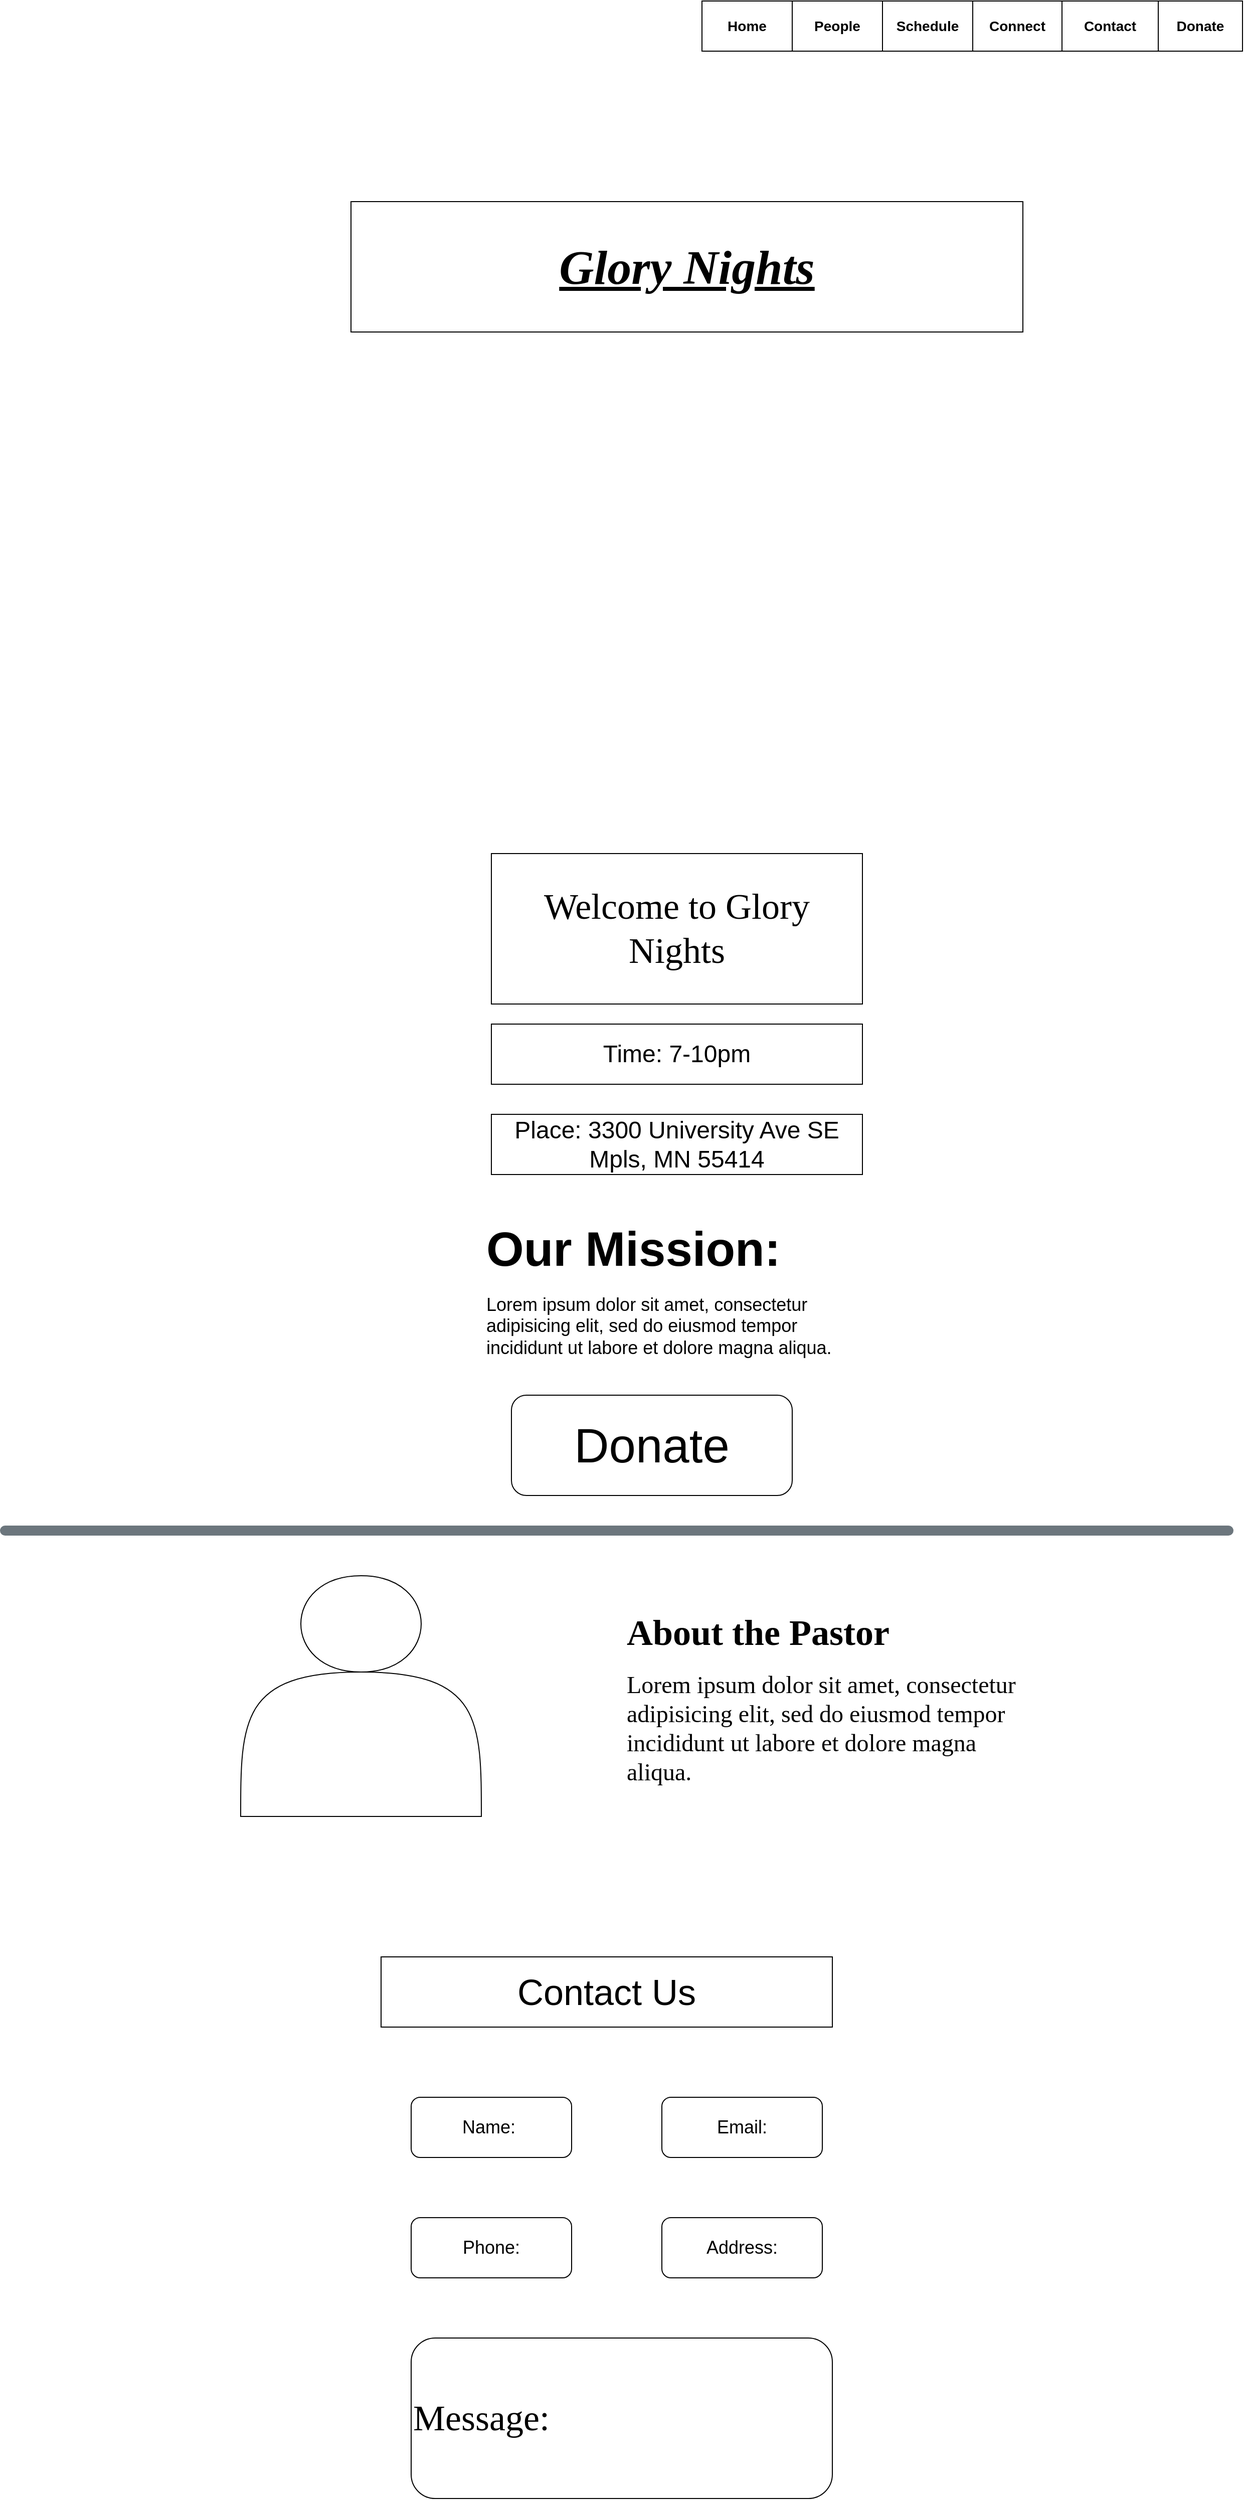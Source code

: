 <mxfile version="22.1.0" type="github">
  <diagram name="Page-1" id="c9db0220-8083-56f3-ca83-edcdcd058819">
    <mxGraphModel dx="1615" dy="834" grid="1" gridSize="10" guides="1" tooltips="1" connect="1" arrows="1" fold="1" page="1" pageScale="1.5" pageWidth="826" pageHeight="1169" background="none" math="0" shadow="0">
      <root>
        <mxCell id="0" style=";html=1;" />
        <mxCell id="1" style=";html=1;" parent="0" />
        <mxCell id="Up6wFOyI7apjWB9UmXf5-1" value="&lt;font face=&quot;Times New Roman&quot; style=&quot;font-size: 48px;&quot;&gt;&lt;b&gt;&lt;u&gt;&lt;i&gt;Glory Nights&lt;/i&gt;&lt;/u&gt;&lt;/b&gt;&lt;/font&gt;" style="rounded=0;whiteSpace=wrap;html=1;" vertex="1" parent="1">
          <mxGeometry x="350" y="200" width="670" height="130" as="geometry" />
        </mxCell>
        <mxCell id="Up6wFOyI7apjWB9UmXf5-3" value="" style="shape=table;startSize=0;container=1;collapsible=0;childLayout=tableLayout;" vertex="1" parent="1">
          <mxGeometry x="700" width="539" height="50" as="geometry" />
        </mxCell>
        <mxCell id="Up6wFOyI7apjWB9UmXf5-4" value="" style="shape=tableRow;horizontal=0;startSize=0;swimlaneHead=0;swimlaneBody=0;strokeColor=inherit;top=0;left=0;bottom=0;right=0;collapsible=0;dropTarget=0;fillColor=none;points=[[0,0.5],[1,0.5]];portConstraint=eastwest;" vertex="1" parent="Up6wFOyI7apjWB9UmXf5-3">
          <mxGeometry width="539" height="50" as="geometry" />
        </mxCell>
        <mxCell id="Up6wFOyI7apjWB9UmXf5-5" value="&lt;font style=&quot;font-size: 14px;&quot;&gt;&lt;b&gt;Home&lt;/b&gt;&lt;/font&gt;" style="shape=partialRectangle;html=1;whiteSpace=wrap;connectable=0;strokeColor=inherit;overflow=hidden;fillColor=none;top=0;left=0;bottom=0;right=0;pointerEvents=1;" vertex="1" parent="Up6wFOyI7apjWB9UmXf5-4">
          <mxGeometry width="90" height="50" as="geometry">
            <mxRectangle width="90" height="50" as="alternateBounds" />
          </mxGeometry>
        </mxCell>
        <mxCell id="Up6wFOyI7apjWB9UmXf5-6" value="&lt;font style=&quot;font-size: 14px;&quot;&gt;&lt;b&gt;People&lt;/b&gt;&lt;/font&gt;" style="shape=partialRectangle;html=1;whiteSpace=wrap;connectable=0;strokeColor=inherit;overflow=hidden;fillColor=none;top=0;left=0;bottom=0;right=0;pointerEvents=1;" vertex="1" parent="Up6wFOyI7apjWB9UmXf5-4">
          <mxGeometry x="90" width="90" height="50" as="geometry">
            <mxRectangle width="90" height="50" as="alternateBounds" />
          </mxGeometry>
        </mxCell>
        <mxCell id="Up6wFOyI7apjWB9UmXf5-7" value="&lt;font style=&quot;font-size: 14px;&quot;&gt;&lt;b&gt;Schedule&lt;/b&gt;&lt;/font&gt;" style="shape=partialRectangle;html=1;whiteSpace=wrap;connectable=0;strokeColor=inherit;overflow=hidden;fillColor=none;top=0;left=0;bottom=0;right=0;pointerEvents=1;" vertex="1" parent="Up6wFOyI7apjWB9UmXf5-4">
          <mxGeometry x="180" width="90" height="50" as="geometry">
            <mxRectangle width="90" height="50" as="alternateBounds" />
          </mxGeometry>
        </mxCell>
        <mxCell id="Up6wFOyI7apjWB9UmXf5-8" value="&lt;font style=&quot;font-size: 14px;&quot;&gt;&lt;b&gt;Connect&lt;/b&gt;&lt;/font&gt;" style="shape=partialRectangle;html=1;whiteSpace=wrap;connectable=0;strokeColor=inherit;overflow=hidden;fillColor=none;top=0;left=0;bottom=0;right=0;pointerEvents=1;" vertex="1" parent="Up6wFOyI7apjWB9UmXf5-4">
          <mxGeometry x="270" width="89" height="50" as="geometry">
            <mxRectangle width="89" height="50" as="alternateBounds" />
          </mxGeometry>
        </mxCell>
        <mxCell id="Up6wFOyI7apjWB9UmXf5-9" value="&lt;font style=&quot;font-size: 14px;&quot;&gt;&lt;b&gt;Contact&lt;/b&gt;&lt;/font&gt;" style="shape=partialRectangle;html=1;whiteSpace=wrap;connectable=0;strokeColor=inherit;overflow=hidden;fillColor=none;top=0;left=0;bottom=0;right=0;pointerEvents=1;" vertex="1" parent="Up6wFOyI7apjWB9UmXf5-4">
          <mxGeometry x="359" width="96" height="50" as="geometry">
            <mxRectangle width="96" height="50" as="alternateBounds" />
          </mxGeometry>
        </mxCell>
        <mxCell id="Up6wFOyI7apjWB9UmXf5-10" value="&lt;font style=&quot;font-size: 14px;&quot;&gt;&lt;b&gt;Donate&lt;/b&gt;&lt;/font&gt;" style="shape=partialRectangle;html=1;whiteSpace=wrap;connectable=0;strokeColor=inherit;overflow=hidden;fillColor=none;top=0;left=0;bottom=0;right=0;pointerEvents=1;" vertex="1" parent="Up6wFOyI7apjWB9UmXf5-4">
          <mxGeometry x="455" width="84" height="50" as="geometry">
            <mxRectangle width="84" height="50" as="alternateBounds" />
          </mxGeometry>
        </mxCell>
        <mxCell id="Up6wFOyI7apjWB9UmXf5-13" value="" style="shape=image;html=1;verticalAlign=top;verticalLabelPosition=bottom;labelBackgroundColor=#ffffff;imageAspect=0;aspect=fixed;image=https://cdn4.iconfinder.com/data/icons/evil-icons-user-interface/64/picture-128.png" vertex="1" parent="1">
          <mxGeometry x="345" y="250" width="680" height="680" as="geometry" />
        </mxCell>
        <mxCell id="Up6wFOyI7apjWB9UmXf5-16" value="&lt;h1&gt;&lt;span style=&quot;font-size: 48px;&quot;&gt;Our Mission:&lt;/span&gt;&lt;/h1&gt;&lt;p&gt;&lt;font style=&quot;font-size: 18px;&quot;&gt;Lorem ipsum dolor sit amet, consectetur adipisicing elit, sed do eiusmod tempor incididunt ut labore et dolore magna aliqua.&lt;/font&gt;&lt;/p&gt;" style="text;html=1;strokeColor=none;fillColor=none;spacing=5;spacingTop=-20;whiteSpace=wrap;overflow=hidden;rounded=0;" vertex="1" parent="1">
          <mxGeometry x="480" y="1210" width="390" height="160" as="geometry" />
        </mxCell>
        <mxCell id="Up6wFOyI7apjWB9UmXf5-18" value="&lt;font face=&quot;Times New Roman&quot; style=&quot;font-size: 36px;&quot;&gt;Welcome to Glory Nights&lt;/font&gt;" style="rounded=0;whiteSpace=wrap;html=1;" vertex="1" parent="1">
          <mxGeometry x="490" y="850" width="370" height="150" as="geometry" />
        </mxCell>
        <mxCell id="Up6wFOyI7apjWB9UmXf5-19" value="&lt;font style=&quot;font-size: 24px;&quot;&gt;Time: 7-10pm&lt;/font&gt;" style="rounded=0;whiteSpace=wrap;html=1;" vertex="1" parent="1">
          <mxGeometry x="490" y="1020" width="370" height="60" as="geometry" />
        </mxCell>
        <mxCell id="Up6wFOyI7apjWB9UmXf5-20" value="&lt;font style=&quot;font-size: 24px;&quot;&gt;&lt;font style=&quot;&quot;&gt;Place:&amp;nbsp;&lt;/font&gt;3300 University Ave SE Mpls, MN 55414&lt;/font&gt;" style="rounded=0;whiteSpace=wrap;html=1;" vertex="1" parent="1">
          <mxGeometry x="490" y="1110" width="370" height="60" as="geometry" />
        </mxCell>
        <mxCell id="Up6wFOyI7apjWB9UmXf5-21" value="&lt;font style=&quot;font-size: 48px;&quot;&gt;Donate&lt;/font&gt;" style="rounded=1;whiteSpace=wrap;html=1;" vertex="1" parent="1">
          <mxGeometry x="510" y="1390" width="280" height="100" as="geometry" />
        </mxCell>
        <mxCell id="Up6wFOyI7apjWB9UmXf5-23" value="" style="html=1;shadow=0;dashed=0;shape=mxgraph.bootstrap.rrect;rSize=5;strokeColor=none;strokeWidth=1;fillColor=#6C767D;fontColor=#FFFFFF;whiteSpace=wrap;align=center;verticalAlign=middle;spacingLeft=0;fontStyle=0;fontSize=16;spacing=5;" vertex="1" parent="1">
          <mxGeometry y="1520" width="1230" height="10" as="geometry" />
        </mxCell>
        <mxCell id="Up6wFOyI7apjWB9UmXf5-24" value="" style="shape=actor;double=1;whiteSpace=wrap;html=1;aspect=fixed;" vertex="1" parent="1">
          <mxGeometry x="240" y="1570" width="240" height="240" as="geometry" />
        </mxCell>
        <mxCell id="Up6wFOyI7apjWB9UmXf5-25" value="&lt;h1&gt;&lt;font face=&quot;Garamond&quot; style=&quot;font-size: 36px;&quot;&gt;About the Pastor&lt;/font&gt;&lt;/h1&gt;&lt;p&gt;&lt;font face=&quot;Garamond&quot; style=&quot;font-size: 24px;&quot;&gt;Lorem ipsum dolor sit amet, consectetur adipisicing elit, sed do eiusmod tempor incididunt ut labore et dolore magna aliqua.&lt;/font&gt;&lt;/p&gt;" style="text;html=1;strokeColor=none;fillColor=none;spacing=5;spacingTop=-20;whiteSpace=wrap;overflow=hidden;rounded=0;" vertex="1" parent="1">
          <mxGeometry x="620" y="1600" width="410" height="210" as="geometry" />
        </mxCell>
        <mxCell id="Up6wFOyI7apjWB9UmXf5-27" value="&lt;font style=&quot;font-size: 36px;&quot;&gt;Contact Us&lt;/font&gt;" style="rounded=0;whiteSpace=wrap;html=1;" vertex="1" parent="1">
          <mxGeometry x="380" y="1950" width="450" height="70" as="geometry" />
        </mxCell>
        <mxCell id="Up6wFOyI7apjWB9UmXf5-28" value="&lt;font style=&quot;font-size: 18px;&quot;&gt;Name:&amp;nbsp;&lt;/font&gt;" style="rounded=1;whiteSpace=wrap;html=1;" vertex="1" parent="1">
          <mxGeometry x="410" y="2090" width="160" height="60" as="geometry" />
        </mxCell>
        <mxCell id="Up6wFOyI7apjWB9UmXf5-29" value="&lt;font style=&quot;font-size: 18px;&quot;&gt;Email:&lt;/font&gt;" style="rounded=1;whiteSpace=wrap;html=1;" vertex="1" parent="1">
          <mxGeometry x="660" y="2090" width="160" height="60" as="geometry" />
        </mxCell>
        <mxCell id="Up6wFOyI7apjWB9UmXf5-30" value="&lt;font style=&quot;font-size: 18px;&quot;&gt;Phone:&lt;/font&gt;" style="rounded=1;whiteSpace=wrap;html=1;" vertex="1" parent="1">
          <mxGeometry x="410" y="2210" width="160" height="60" as="geometry" />
        </mxCell>
        <mxCell id="Up6wFOyI7apjWB9UmXf5-31" value="&lt;font style=&quot;font-size: 18px;&quot;&gt;Address:&lt;/font&gt;" style="rounded=1;whiteSpace=wrap;html=1;" vertex="1" parent="1">
          <mxGeometry x="660" y="2210" width="160" height="60" as="geometry" />
        </mxCell>
        <mxCell id="Up6wFOyI7apjWB9UmXf5-32" value="&lt;font style=&quot;font-size: 36px;&quot;&gt;&lt;font face=&quot;Garamond&quot;&gt;Message:&lt;/font&gt;&lt;br&gt;&lt;/font&gt;" style="rounded=1;whiteSpace=wrap;html=1;align=left;" vertex="1" parent="1">
          <mxGeometry x="410" y="2330" width="420" height="160" as="geometry" />
        </mxCell>
      </root>
    </mxGraphModel>
  </diagram>
</mxfile>
